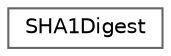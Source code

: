 digraph "Graphical Class Hierarchy"
{
 // LATEX_PDF_SIZE
  bgcolor="transparent";
  edge [fontname=Helvetica,fontsize=10,labelfontname=Helvetica,labelfontsize=10];
  node [fontname=Helvetica,fontsize=10,shape=box,height=0.2,width=0.4];
  rankdir="LR";
  Node0 [id="Node000000",label="SHA1Digest",height=0.2,width=0.4,color="grey40", fillcolor="white", style="filled",URL="$classFoam_1_1SHA1Digest.html",tooltip="The SHA1 message digest."];
}
